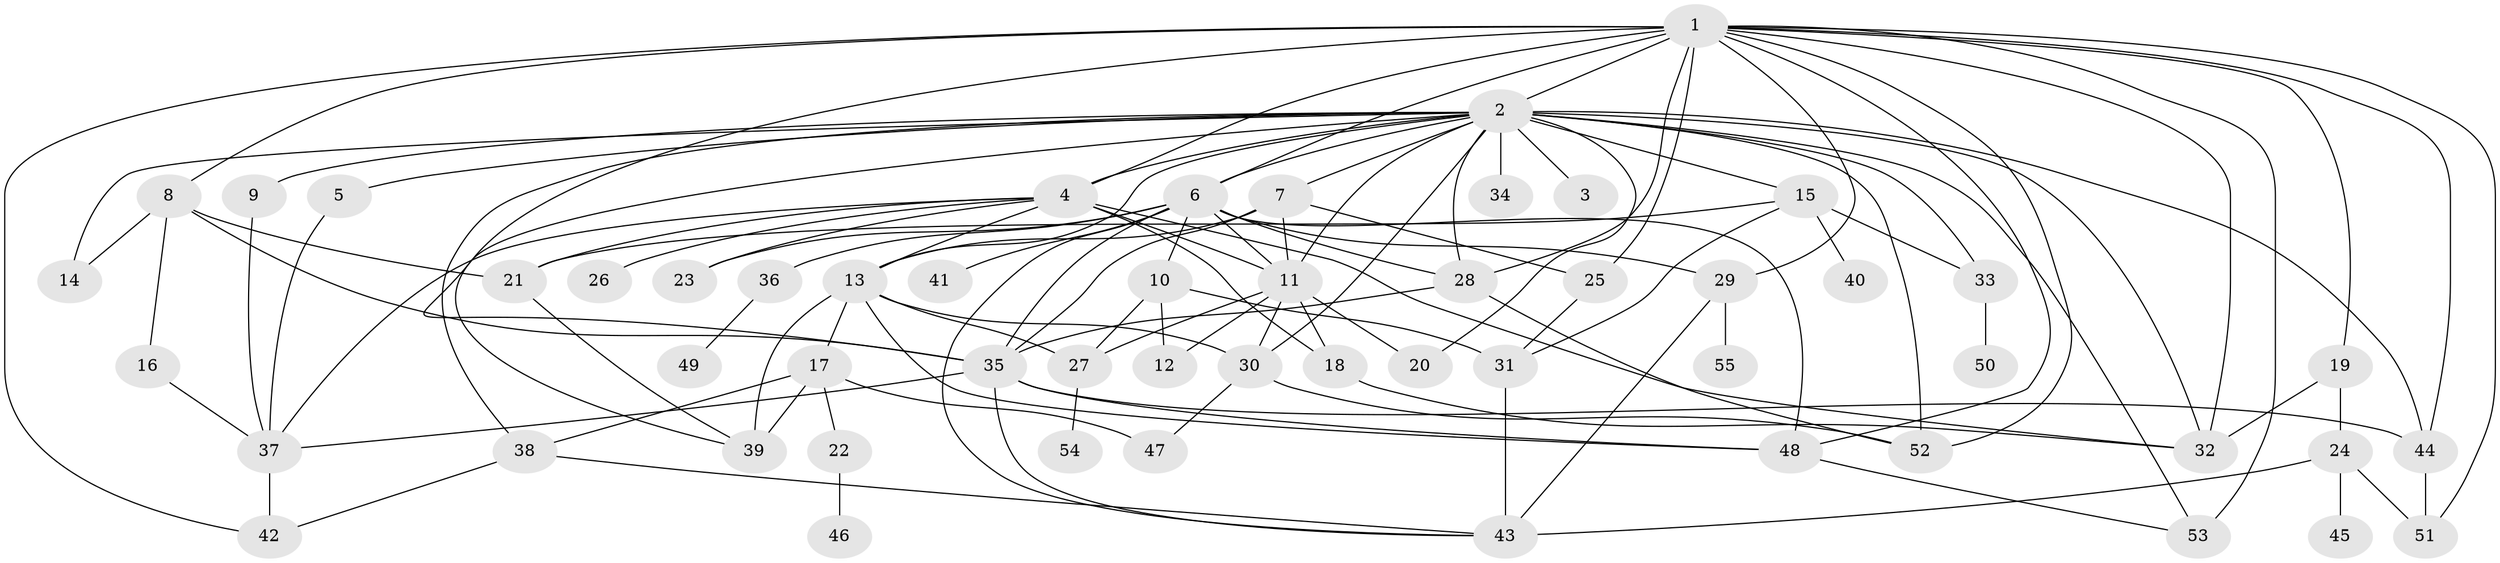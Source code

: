 // original degree distribution, {7: 0.014705882352941176, 29: 0.007352941176470588, 3: 0.18382352941176472, 17: 0.007352941176470588, 4: 0.04411764705882353, 18: 0.007352941176470588, 9: 0.014705882352941176, 2: 0.16176470588235295, 20: 0.007352941176470588, 5: 0.08823529411764706, 1: 0.40441176470588236, 12: 0.007352941176470588, 6: 0.051470588235294115}
// Generated by graph-tools (version 1.1) at 2025/50/03/04/25 22:50:31]
// undirected, 55 vertices, 115 edges
graph export_dot {
  node [color=gray90,style=filled];
  1;
  2;
  3;
  4;
  5;
  6;
  7;
  8;
  9;
  10;
  11;
  12;
  13;
  14;
  15;
  16;
  17;
  18;
  19;
  20;
  21;
  22;
  23;
  24;
  25;
  26;
  27;
  28;
  29;
  30;
  31;
  32;
  33;
  34;
  35;
  36;
  37;
  38;
  39;
  40;
  41;
  42;
  43;
  44;
  45;
  46;
  47;
  48;
  49;
  50;
  51;
  52;
  53;
  54;
  55;
  1 -- 2 [weight=2.0];
  1 -- 4 [weight=1.0];
  1 -- 6 [weight=1.0];
  1 -- 8 [weight=2.0];
  1 -- 19 [weight=1.0];
  1 -- 25 [weight=1.0];
  1 -- 28 [weight=2.0];
  1 -- 29 [weight=1.0];
  1 -- 32 [weight=2.0];
  1 -- 35 [weight=3.0];
  1 -- 42 [weight=1.0];
  1 -- 44 [weight=1.0];
  1 -- 48 [weight=1.0];
  1 -- 51 [weight=1.0];
  1 -- 52 [weight=2.0];
  1 -- 53 [weight=2.0];
  2 -- 3 [weight=2.0];
  2 -- 4 [weight=1.0];
  2 -- 5 [weight=1.0];
  2 -- 6 [weight=1.0];
  2 -- 7 [weight=1.0];
  2 -- 9 [weight=1.0];
  2 -- 11 [weight=1.0];
  2 -- 13 [weight=1.0];
  2 -- 14 [weight=1.0];
  2 -- 15 [weight=1.0];
  2 -- 20 [weight=1.0];
  2 -- 28 [weight=2.0];
  2 -- 30 [weight=1.0];
  2 -- 32 [weight=2.0];
  2 -- 33 [weight=2.0];
  2 -- 34 [weight=1.0];
  2 -- 38 [weight=1.0];
  2 -- 39 [weight=1.0];
  2 -- 44 [weight=1.0];
  2 -- 52 [weight=1.0];
  2 -- 53 [weight=1.0];
  4 -- 11 [weight=1.0];
  4 -- 13 [weight=1.0];
  4 -- 18 [weight=5.0];
  4 -- 21 [weight=2.0];
  4 -- 23 [weight=1.0];
  4 -- 26 [weight=1.0];
  4 -- 32 [weight=2.0];
  4 -- 37 [weight=1.0];
  5 -- 37 [weight=1.0];
  6 -- 10 [weight=1.0];
  6 -- 11 [weight=2.0];
  6 -- 23 [weight=1.0];
  6 -- 28 [weight=1.0];
  6 -- 29 [weight=2.0];
  6 -- 35 [weight=2.0];
  6 -- 36 [weight=1.0];
  6 -- 41 [weight=1.0];
  6 -- 43 [weight=1.0];
  6 -- 48 [weight=1.0];
  7 -- 11 [weight=1.0];
  7 -- 13 [weight=1.0];
  7 -- 25 [weight=1.0];
  7 -- 35 [weight=1.0];
  8 -- 14 [weight=1.0];
  8 -- 16 [weight=1.0];
  8 -- 21 [weight=3.0];
  8 -- 35 [weight=1.0];
  9 -- 37 [weight=1.0];
  10 -- 12 [weight=1.0];
  10 -- 27 [weight=1.0];
  10 -- 31 [weight=1.0];
  11 -- 12 [weight=1.0];
  11 -- 18 [weight=1.0];
  11 -- 20 [weight=1.0];
  11 -- 27 [weight=1.0];
  11 -- 30 [weight=1.0];
  13 -- 17 [weight=1.0];
  13 -- 27 [weight=1.0];
  13 -- 30 [weight=1.0];
  13 -- 39 [weight=4.0];
  13 -- 48 [weight=1.0];
  15 -- 21 [weight=1.0];
  15 -- 31 [weight=1.0];
  15 -- 33 [weight=1.0];
  15 -- 40 [weight=1.0];
  16 -- 37 [weight=1.0];
  17 -- 22 [weight=1.0];
  17 -- 38 [weight=1.0];
  17 -- 39 [weight=1.0];
  17 -- 47 [weight=2.0];
  18 -- 32 [weight=1.0];
  19 -- 24 [weight=1.0];
  19 -- 32 [weight=1.0];
  21 -- 39 [weight=1.0];
  22 -- 46 [weight=1.0];
  24 -- 43 [weight=1.0];
  24 -- 45 [weight=1.0];
  24 -- 51 [weight=1.0];
  25 -- 31 [weight=1.0];
  27 -- 54 [weight=1.0];
  28 -- 35 [weight=1.0];
  28 -- 52 [weight=1.0];
  29 -- 43 [weight=1.0];
  29 -- 55 [weight=1.0];
  30 -- 47 [weight=1.0];
  30 -- 52 [weight=1.0];
  31 -- 43 [weight=2.0];
  33 -- 50 [weight=1.0];
  35 -- 37 [weight=1.0];
  35 -- 43 [weight=1.0];
  35 -- 44 [weight=1.0];
  35 -- 48 [weight=1.0];
  36 -- 49 [weight=1.0];
  37 -- 42 [weight=1.0];
  38 -- 42 [weight=1.0];
  38 -- 43 [weight=1.0];
  44 -- 51 [weight=1.0];
  48 -- 53 [weight=1.0];
}
